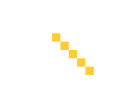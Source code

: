 digraph {
  node [ shape=plaintext fontname=Helvetica ]

  n [ label = <
    <table border="0" cellborder="0" cellspacing="0" bgcolor="white">
      <tr>
        <td></td>
        <td></td>
        <td></td>
        <td></td>
        <td></td>
        <td></td>
        <td></td>
      </tr>
      <tr>
        <td></td>
        <td></td>
        <td></td>
        <td></td>
        <td></td>
        <td></td>
        <td></td>
      </tr>
      <tr>
        <td></td>
        <td></td>
        <td bgcolor="#FFCC33"></td>
        <td></td>
        <td></td>
        <td></td>
        <td></td>
      </tr>
      <tr>
        <td></td>
        <td></td>
        <td></td>
        <td bgcolor="#FFCC33"></td>
        <td></td>
        <td></td>
        <td></td>
      </tr>
      <tr>
        <td></td>
        <td></td>
        <td></td>
        <td></td>
        <td bgcolor="#FFCC33"></td>
        <td></td>
        <td></td>
      </tr>
      <tr>
        <td></td>
        <td></td>
        <td></td>
        <td></td>
        <td></td>
        <td bgcolor="#FFCC33"></td>
        <td></td>
      </tr>
      <tr>
        <td></td>
        <td></td>
        <td></td>
        <td></td>
        <td></td>
        <td></td>
        <td bgcolor="#FFCC33"></td>
      </tr>
    </table>
  > ]

}
